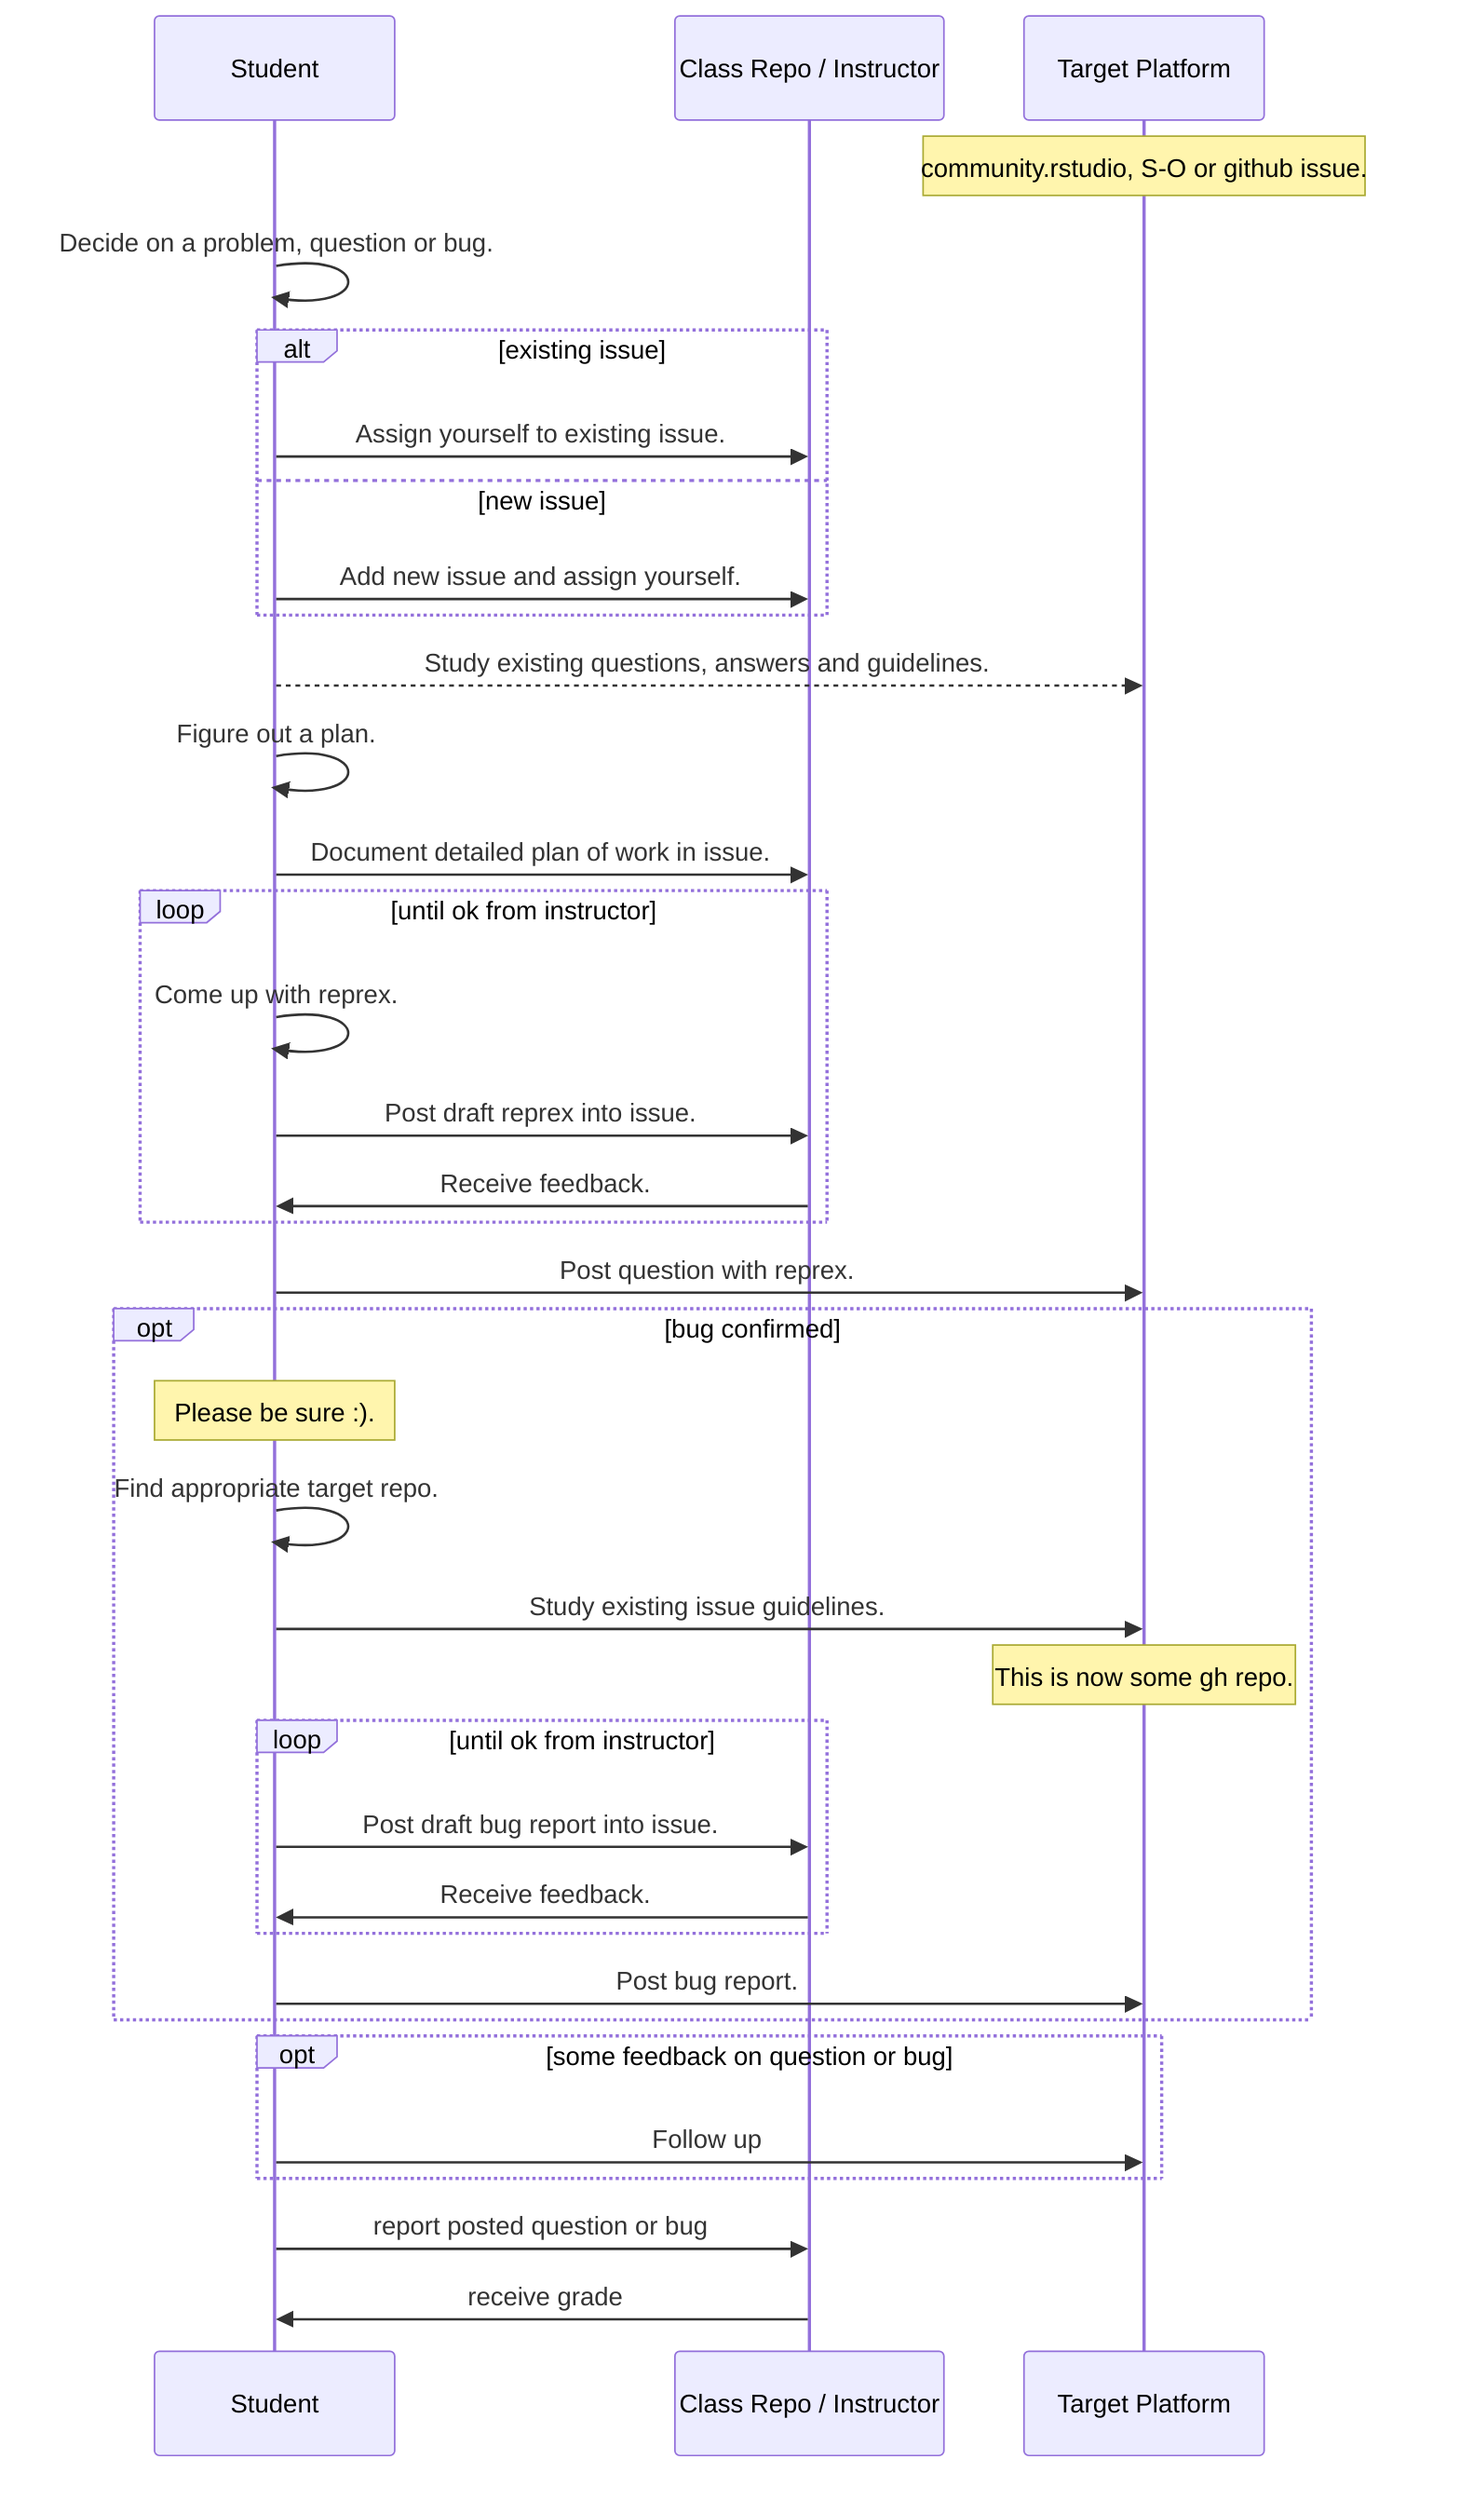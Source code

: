 sequenceDiagram
  participant student as Student
  participant fossos as Class Repo / Instructor
  participant target as Target Platform
  Note over target: community.rstudio, S-O or github issue.
  student->>student: Decide on a problem, question or bug.
  alt existing issue
    student->>fossos: Assign yourself to existing issue.
  else new issue
    student->>fossos: Add new issue and assign yourself.
  end
  student-->>target: Study existing questions, answers and guidelines.
  student->>student: Figure out a plan.
  student->>fossos: Document detailed plan of work in issue.
  loop until ok from instructor
    student->>student: Come up with reprex.
    student->>fossos: Post draft reprex into issue.
    fossos->>student: Receive feedback.
  end
  student->>target: Post question with reprex.
  opt bug confirmed
    Note over student: Please be sure :).
    student->>student: Find appropriate target repo.
    student->>target: Study existing issue guidelines.
    Note over target: This is now some gh repo.
    loop until ok from instructor
      student->>fossos: Post draft bug report into issue.
      fossos->>student: Receive feedback.
    end
    student->>target: Post bug report.
  end
  opt some feedback on question or bug
    student->>target: Follow up
  end
  student->>fossos: report posted question or bug
  fossos->>student: receive grade